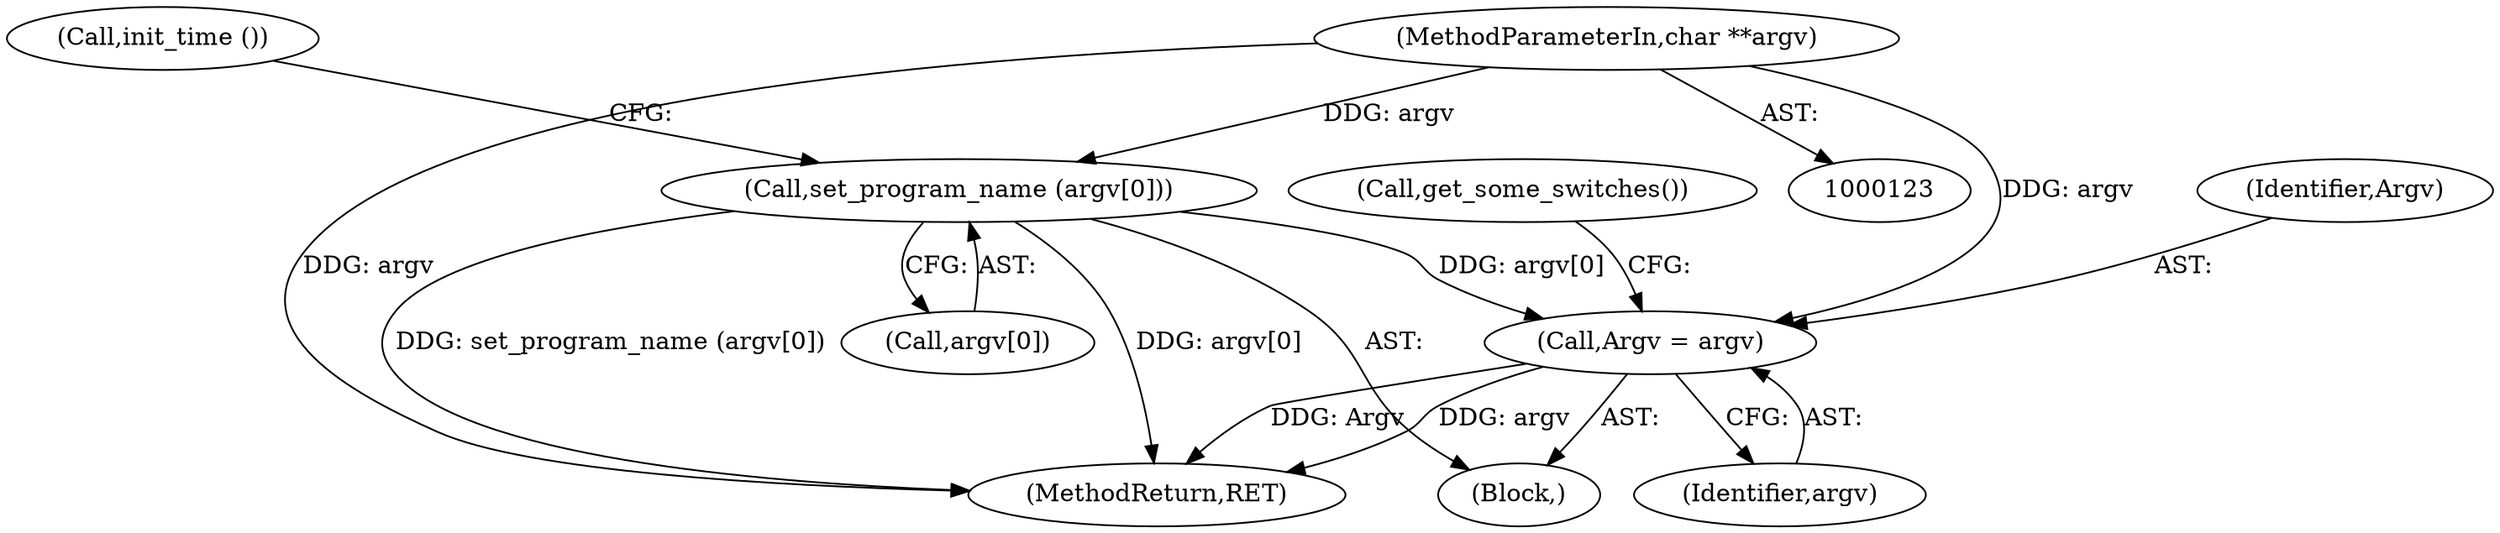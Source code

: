 digraph "0_savannah_17953b5893f7c9835f0dd2a704ba04e0371d2cbd@pointer" {
"1000264" [label="(Call,Argv = argv)"];
"1000156" [label="(Call,set_program_name (argv[0]))"];
"1000125" [label="(MethodParameterIn,char **argv)"];
"1000264" [label="(Call,Argv = argv)"];
"1000125" [label="(MethodParameterIn,char **argv)"];
"1000267" [label="(Call,get_some_switches())"];
"1000156" [label="(Call,set_program_name (argv[0]))"];
"1000265" [label="(Identifier,Argv)"];
"1000160" [label="(Call,init_time ())"];
"1000266" [label="(Identifier,argv)"];
"1000311" [label="(MethodReturn,RET)"];
"1000157" [label="(Call,argv[0])"];
"1000126" [label="(Block,)"];
"1000264" -> "1000126"  [label="AST: "];
"1000264" -> "1000266"  [label="CFG: "];
"1000265" -> "1000264"  [label="AST: "];
"1000266" -> "1000264"  [label="AST: "];
"1000267" -> "1000264"  [label="CFG: "];
"1000264" -> "1000311"  [label="DDG: Argv"];
"1000264" -> "1000311"  [label="DDG: argv"];
"1000156" -> "1000264"  [label="DDG: argv[0]"];
"1000125" -> "1000264"  [label="DDG: argv"];
"1000156" -> "1000126"  [label="AST: "];
"1000156" -> "1000157"  [label="CFG: "];
"1000157" -> "1000156"  [label="AST: "];
"1000160" -> "1000156"  [label="CFG: "];
"1000156" -> "1000311"  [label="DDG: argv[0]"];
"1000156" -> "1000311"  [label="DDG: set_program_name (argv[0])"];
"1000125" -> "1000156"  [label="DDG: argv"];
"1000125" -> "1000123"  [label="AST: "];
"1000125" -> "1000311"  [label="DDG: argv"];
}
